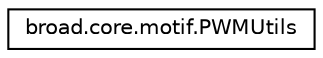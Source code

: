 digraph "Graphical Class Hierarchy"
{
  edge [fontname="Helvetica",fontsize="10",labelfontname="Helvetica",labelfontsize="10"];
  node [fontname="Helvetica",fontsize="10",shape=record];
  rankdir="LR";
  Node1 [label="broad.core.motif.PWMUtils",height=0.2,width=0.4,color="black", fillcolor="white", style="filled",URL="$classbroad_1_1core_1_1motif_1_1_p_w_m_utils.html"];
}
